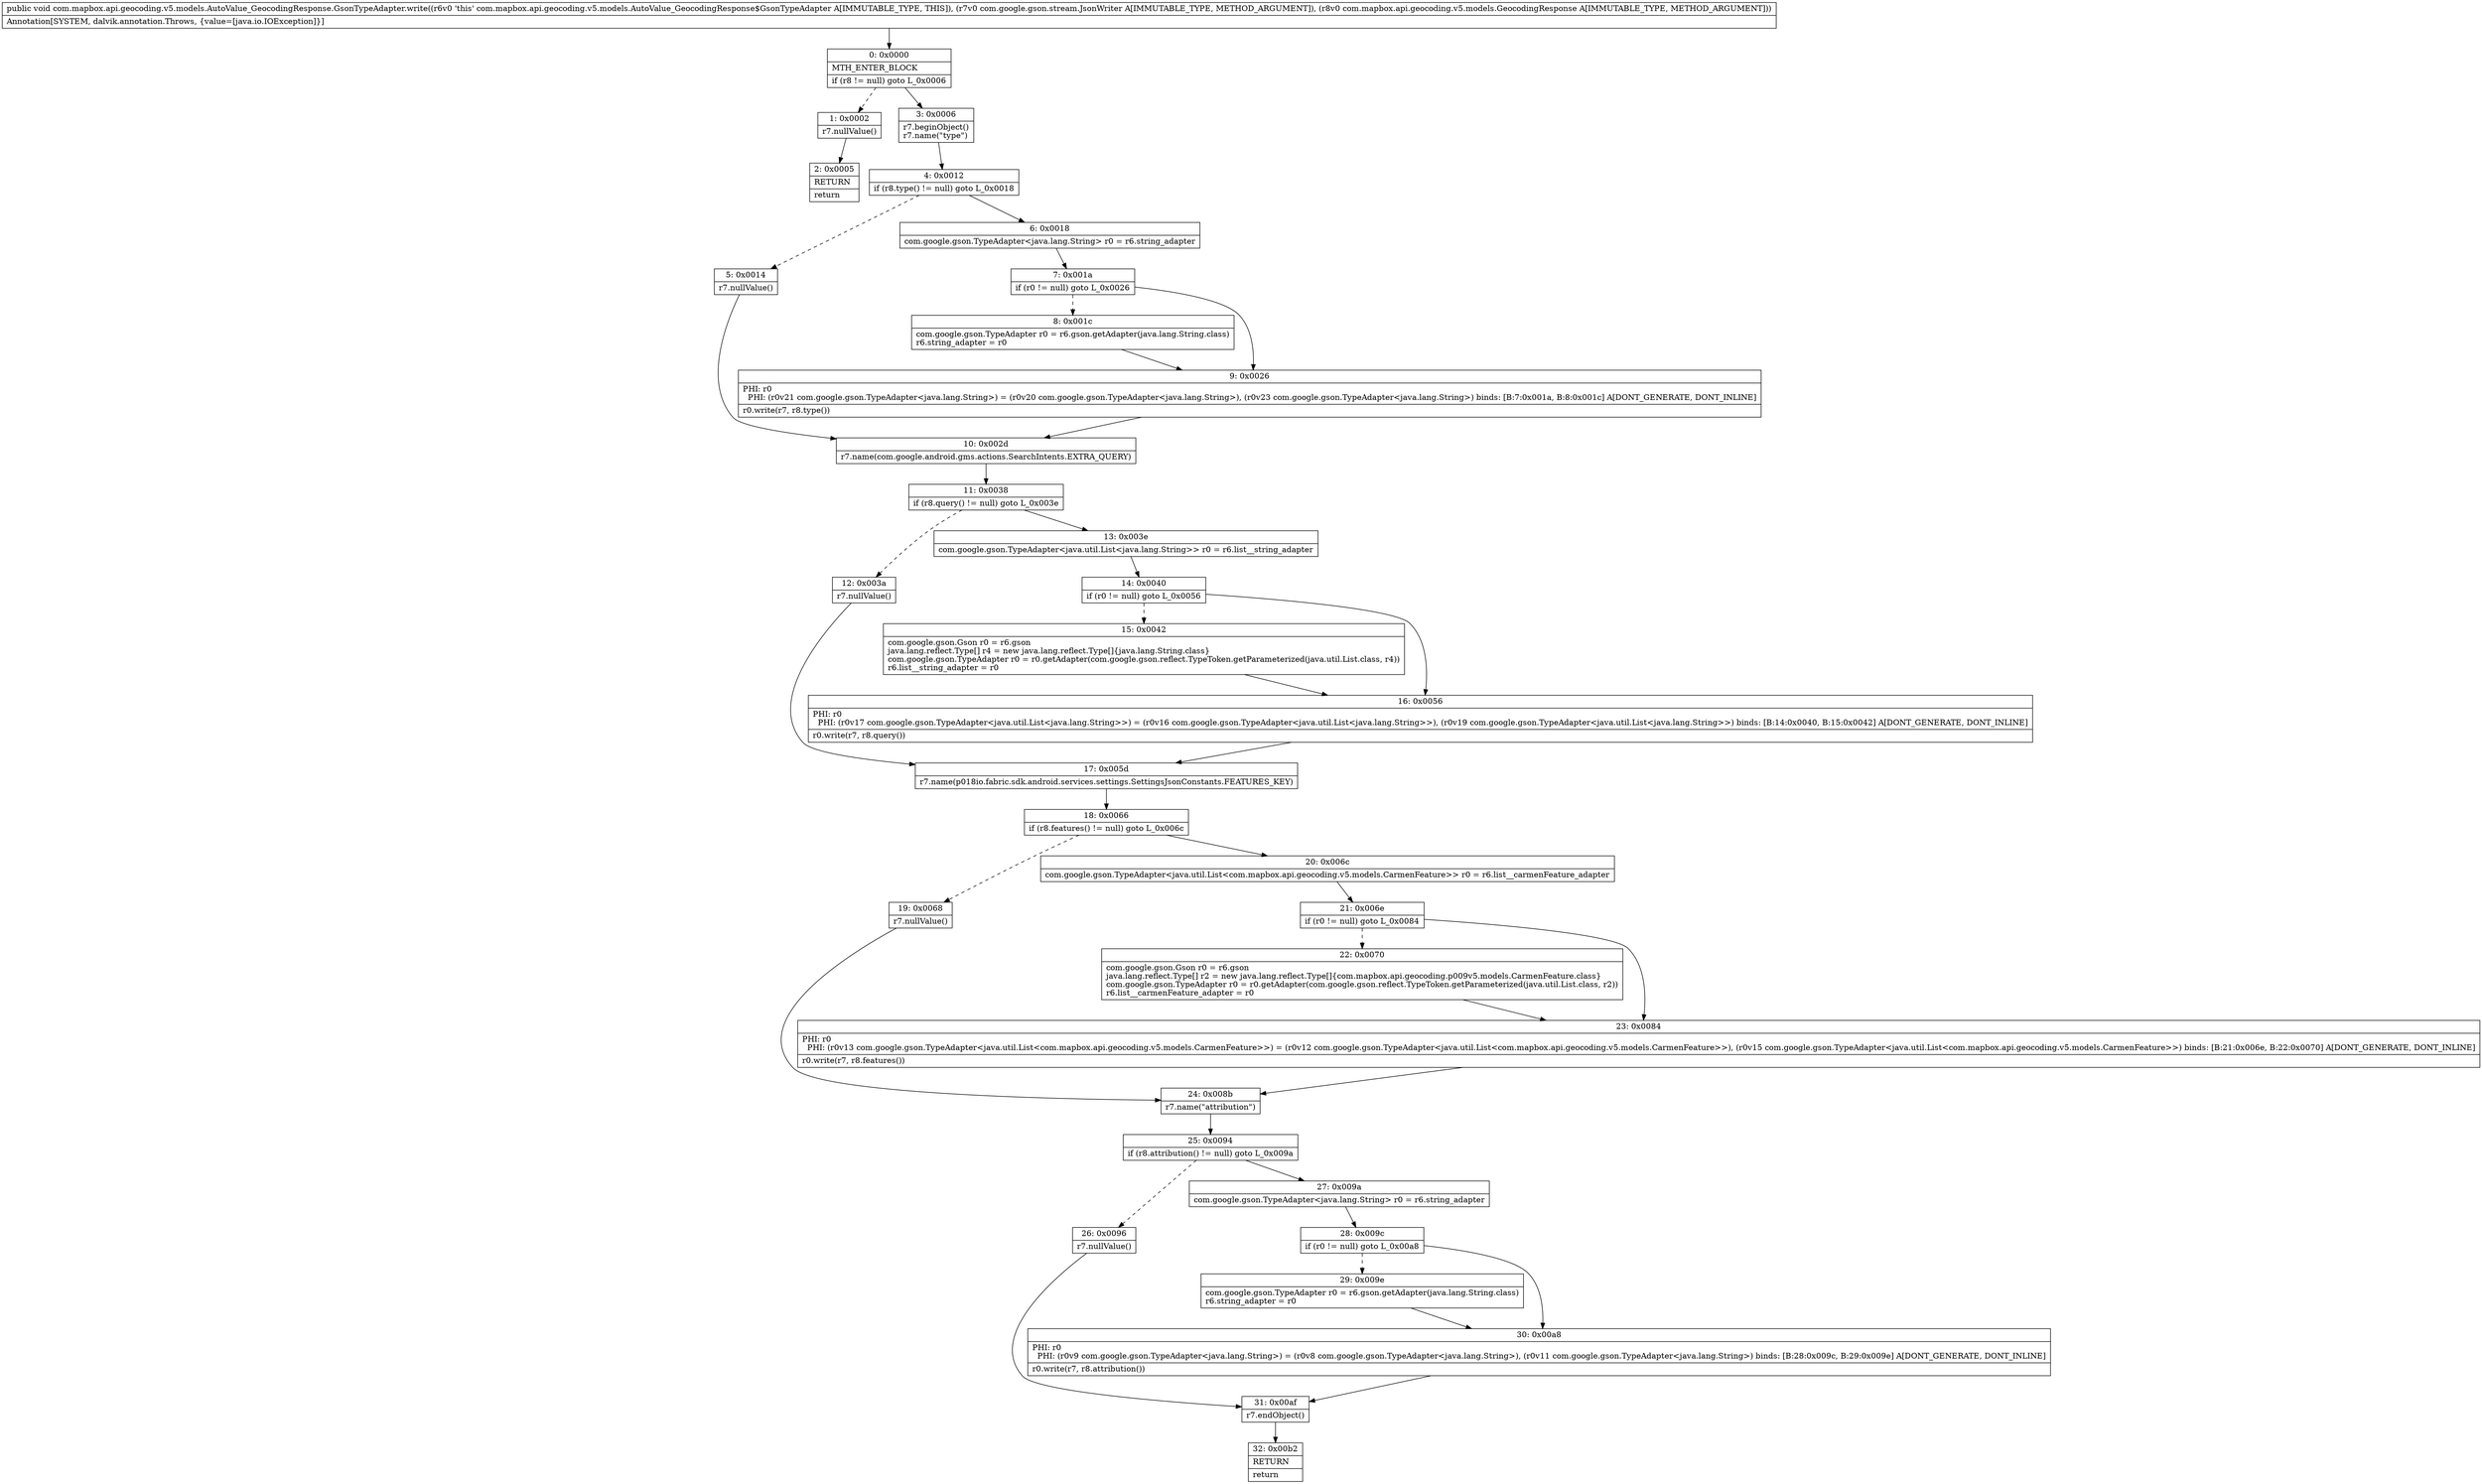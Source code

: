 digraph "CFG forcom.mapbox.api.geocoding.v5.models.AutoValue_GeocodingResponse.GsonTypeAdapter.write(Lcom\/google\/gson\/stream\/JsonWriter;Lcom\/mapbox\/api\/geocoding\/v5\/models\/GeocodingResponse;)V" {
Node_0 [shape=record,label="{0\:\ 0x0000|MTH_ENTER_BLOCK\l|if (r8 != null) goto L_0x0006\l}"];
Node_1 [shape=record,label="{1\:\ 0x0002|r7.nullValue()\l}"];
Node_2 [shape=record,label="{2\:\ 0x0005|RETURN\l|return\l}"];
Node_3 [shape=record,label="{3\:\ 0x0006|r7.beginObject()\lr7.name(\"type\")\l}"];
Node_4 [shape=record,label="{4\:\ 0x0012|if (r8.type() != null) goto L_0x0018\l}"];
Node_5 [shape=record,label="{5\:\ 0x0014|r7.nullValue()\l}"];
Node_6 [shape=record,label="{6\:\ 0x0018|com.google.gson.TypeAdapter\<java.lang.String\> r0 = r6.string_adapter\l}"];
Node_7 [shape=record,label="{7\:\ 0x001a|if (r0 != null) goto L_0x0026\l}"];
Node_8 [shape=record,label="{8\:\ 0x001c|com.google.gson.TypeAdapter r0 = r6.gson.getAdapter(java.lang.String.class)\lr6.string_adapter = r0\l}"];
Node_9 [shape=record,label="{9\:\ 0x0026|PHI: r0 \l  PHI: (r0v21 com.google.gson.TypeAdapter\<java.lang.String\>) = (r0v20 com.google.gson.TypeAdapter\<java.lang.String\>), (r0v23 com.google.gson.TypeAdapter\<java.lang.String\>) binds: [B:7:0x001a, B:8:0x001c] A[DONT_GENERATE, DONT_INLINE]\l|r0.write(r7, r8.type())\l}"];
Node_10 [shape=record,label="{10\:\ 0x002d|r7.name(com.google.android.gms.actions.SearchIntents.EXTRA_QUERY)\l}"];
Node_11 [shape=record,label="{11\:\ 0x0038|if (r8.query() != null) goto L_0x003e\l}"];
Node_12 [shape=record,label="{12\:\ 0x003a|r7.nullValue()\l}"];
Node_13 [shape=record,label="{13\:\ 0x003e|com.google.gson.TypeAdapter\<java.util.List\<java.lang.String\>\> r0 = r6.list__string_adapter\l}"];
Node_14 [shape=record,label="{14\:\ 0x0040|if (r0 != null) goto L_0x0056\l}"];
Node_15 [shape=record,label="{15\:\ 0x0042|com.google.gson.Gson r0 = r6.gson\ljava.lang.reflect.Type[] r4 = new java.lang.reflect.Type[]\{java.lang.String.class\}\lcom.google.gson.TypeAdapter r0 = r0.getAdapter(com.google.gson.reflect.TypeToken.getParameterized(java.util.List.class, r4))\lr6.list__string_adapter = r0\l}"];
Node_16 [shape=record,label="{16\:\ 0x0056|PHI: r0 \l  PHI: (r0v17 com.google.gson.TypeAdapter\<java.util.List\<java.lang.String\>\>) = (r0v16 com.google.gson.TypeAdapter\<java.util.List\<java.lang.String\>\>), (r0v19 com.google.gson.TypeAdapter\<java.util.List\<java.lang.String\>\>) binds: [B:14:0x0040, B:15:0x0042] A[DONT_GENERATE, DONT_INLINE]\l|r0.write(r7, r8.query())\l}"];
Node_17 [shape=record,label="{17\:\ 0x005d|r7.name(p018io.fabric.sdk.android.services.settings.SettingsJsonConstants.FEATURES_KEY)\l}"];
Node_18 [shape=record,label="{18\:\ 0x0066|if (r8.features() != null) goto L_0x006c\l}"];
Node_19 [shape=record,label="{19\:\ 0x0068|r7.nullValue()\l}"];
Node_20 [shape=record,label="{20\:\ 0x006c|com.google.gson.TypeAdapter\<java.util.List\<com.mapbox.api.geocoding.v5.models.CarmenFeature\>\> r0 = r6.list__carmenFeature_adapter\l}"];
Node_21 [shape=record,label="{21\:\ 0x006e|if (r0 != null) goto L_0x0084\l}"];
Node_22 [shape=record,label="{22\:\ 0x0070|com.google.gson.Gson r0 = r6.gson\ljava.lang.reflect.Type[] r2 = new java.lang.reflect.Type[]\{com.mapbox.api.geocoding.p009v5.models.CarmenFeature.class\}\lcom.google.gson.TypeAdapter r0 = r0.getAdapter(com.google.gson.reflect.TypeToken.getParameterized(java.util.List.class, r2))\lr6.list__carmenFeature_adapter = r0\l}"];
Node_23 [shape=record,label="{23\:\ 0x0084|PHI: r0 \l  PHI: (r0v13 com.google.gson.TypeAdapter\<java.util.List\<com.mapbox.api.geocoding.v5.models.CarmenFeature\>\>) = (r0v12 com.google.gson.TypeAdapter\<java.util.List\<com.mapbox.api.geocoding.v5.models.CarmenFeature\>\>), (r0v15 com.google.gson.TypeAdapter\<java.util.List\<com.mapbox.api.geocoding.v5.models.CarmenFeature\>\>) binds: [B:21:0x006e, B:22:0x0070] A[DONT_GENERATE, DONT_INLINE]\l|r0.write(r7, r8.features())\l}"];
Node_24 [shape=record,label="{24\:\ 0x008b|r7.name(\"attribution\")\l}"];
Node_25 [shape=record,label="{25\:\ 0x0094|if (r8.attribution() != null) goto L_0x009a\l}"];
Node_26 [shape=record,label="{26\:\ 0x0096|r7.nullValue()\l}"];
Node_27 [shape=record,label="{27\:\ 0x009a|com.google.gson.TypeAdapter\<java.lang.String\> r0 = r6.string_adapter\l}"];
Node_28 [shape=record,label="{28\:\ 0x009c|if (r0 != null) goto L_0x00a8\l}"];
Node_29 [shape=record,label="{29\:\ 0x009e|com.google.gson.TypeAdapter r0 = r6.gson.getAdapter(java.lang.String.class)\lr6.string_adapter = r0\l}"];
Node_30 [shape=record,label="{30\:\ 0x00a8|PHI: r0 \l  PHI: (r0v9 com.google.gson.TypeAdapter\<java.lang.String\>) = (r0v8 com.google.gson.TypeAdapter\<java.lang.String\>), (r0v11 com.google.gson.TypeAdapter\<java.lang.String\>) binds: [B:28:0x009c, B:29:0x009e] A[DONT_GENERATE, DONT_INLINE]\l|r0.write(r7, r8.attribution())\l}"];
Node_31 [shape=record,label="{31\:\ 0x00af|r7.endObject()\l}"];
Node_32 [shape=record,label="{32\:\ 0x00b2|RETURN\l|return\l}"];
MethodNode[shape=record,label="{public void com.mapbox.api.geocoding.v5.models.AutoValue_GeocodingResponse.GsonTypeAdapter.write((r6v0 'this' com.mapbox.api.geocoding.v5.models.AutoValue_GeocodingResponse$GsonTypeAdapter A[IMMUTABLE_TYPE, THIS]), (r7v0 com.google.gson.stream.JsonWriter A[IMMUTABLE_TYPE, METHOD_ARGUMENT]), (r8v0 com.mapbox.api.geocoding.v5.models.GeocodingResponse A[IMMUTABLE_TYPE, METHOD_ARGUMENT]))  | Annotation[SYSTEM, dalvik.annotation.Throws, \{value=[java.io.IOException]\}]\l}"];
MethodNode -> Node_0;
Node_0 -> Node_1[style=dashed];
Node_0 -> Node_3;
Node_1 -> Node_2;
Node_3 -> Node_4;
Node_4 -> Node_5[style=dashed];
Node_4 -> Node_6;
Node_5 -> Node_10;
Node_6 -> Node_7;
Node_7 -> Node_8[style=dashed];
Node_7 -> Node_9;
Node_8 -> Node_9;
Node_9 -> Node_10;
Node_10 -> Node_11;
Node_11 -> Node_12[style=dashed];
Node_11 -> Node_13;
Node_12 -> Node_17;
Node_13 -> Node_14;
Node_14 -> Node_15[style=dashed];
Node_14 -> Node_16;
Node_15 -> Node_16;
Node_16 -> Node_17;
Node_17 -> Node_18;
Node_18 -> Node_19[style=dashed];
Node_18 -> Node_20;
Node_19 -> Node_24;
Node_20 -> Node_21;
Node_21 -> Node_22[style=dashed];
Node_21 -> Node_23;
Node_22 -> Node_23;
Node_23 -> Node_24;
Node_24 -> Node_25;
Node_25 -> Node_26[style=dashed];
Node_25 -> Node_27;
Node_26 -> Node_31;
Node_27 -> Node_28;
Node_28 -> Node_29[style=dashed];
Node_28 -> Node_30;
Node_29 -> Node_30;
Node_30 -> Node_31;
Node_31 -> Node_32;
}

